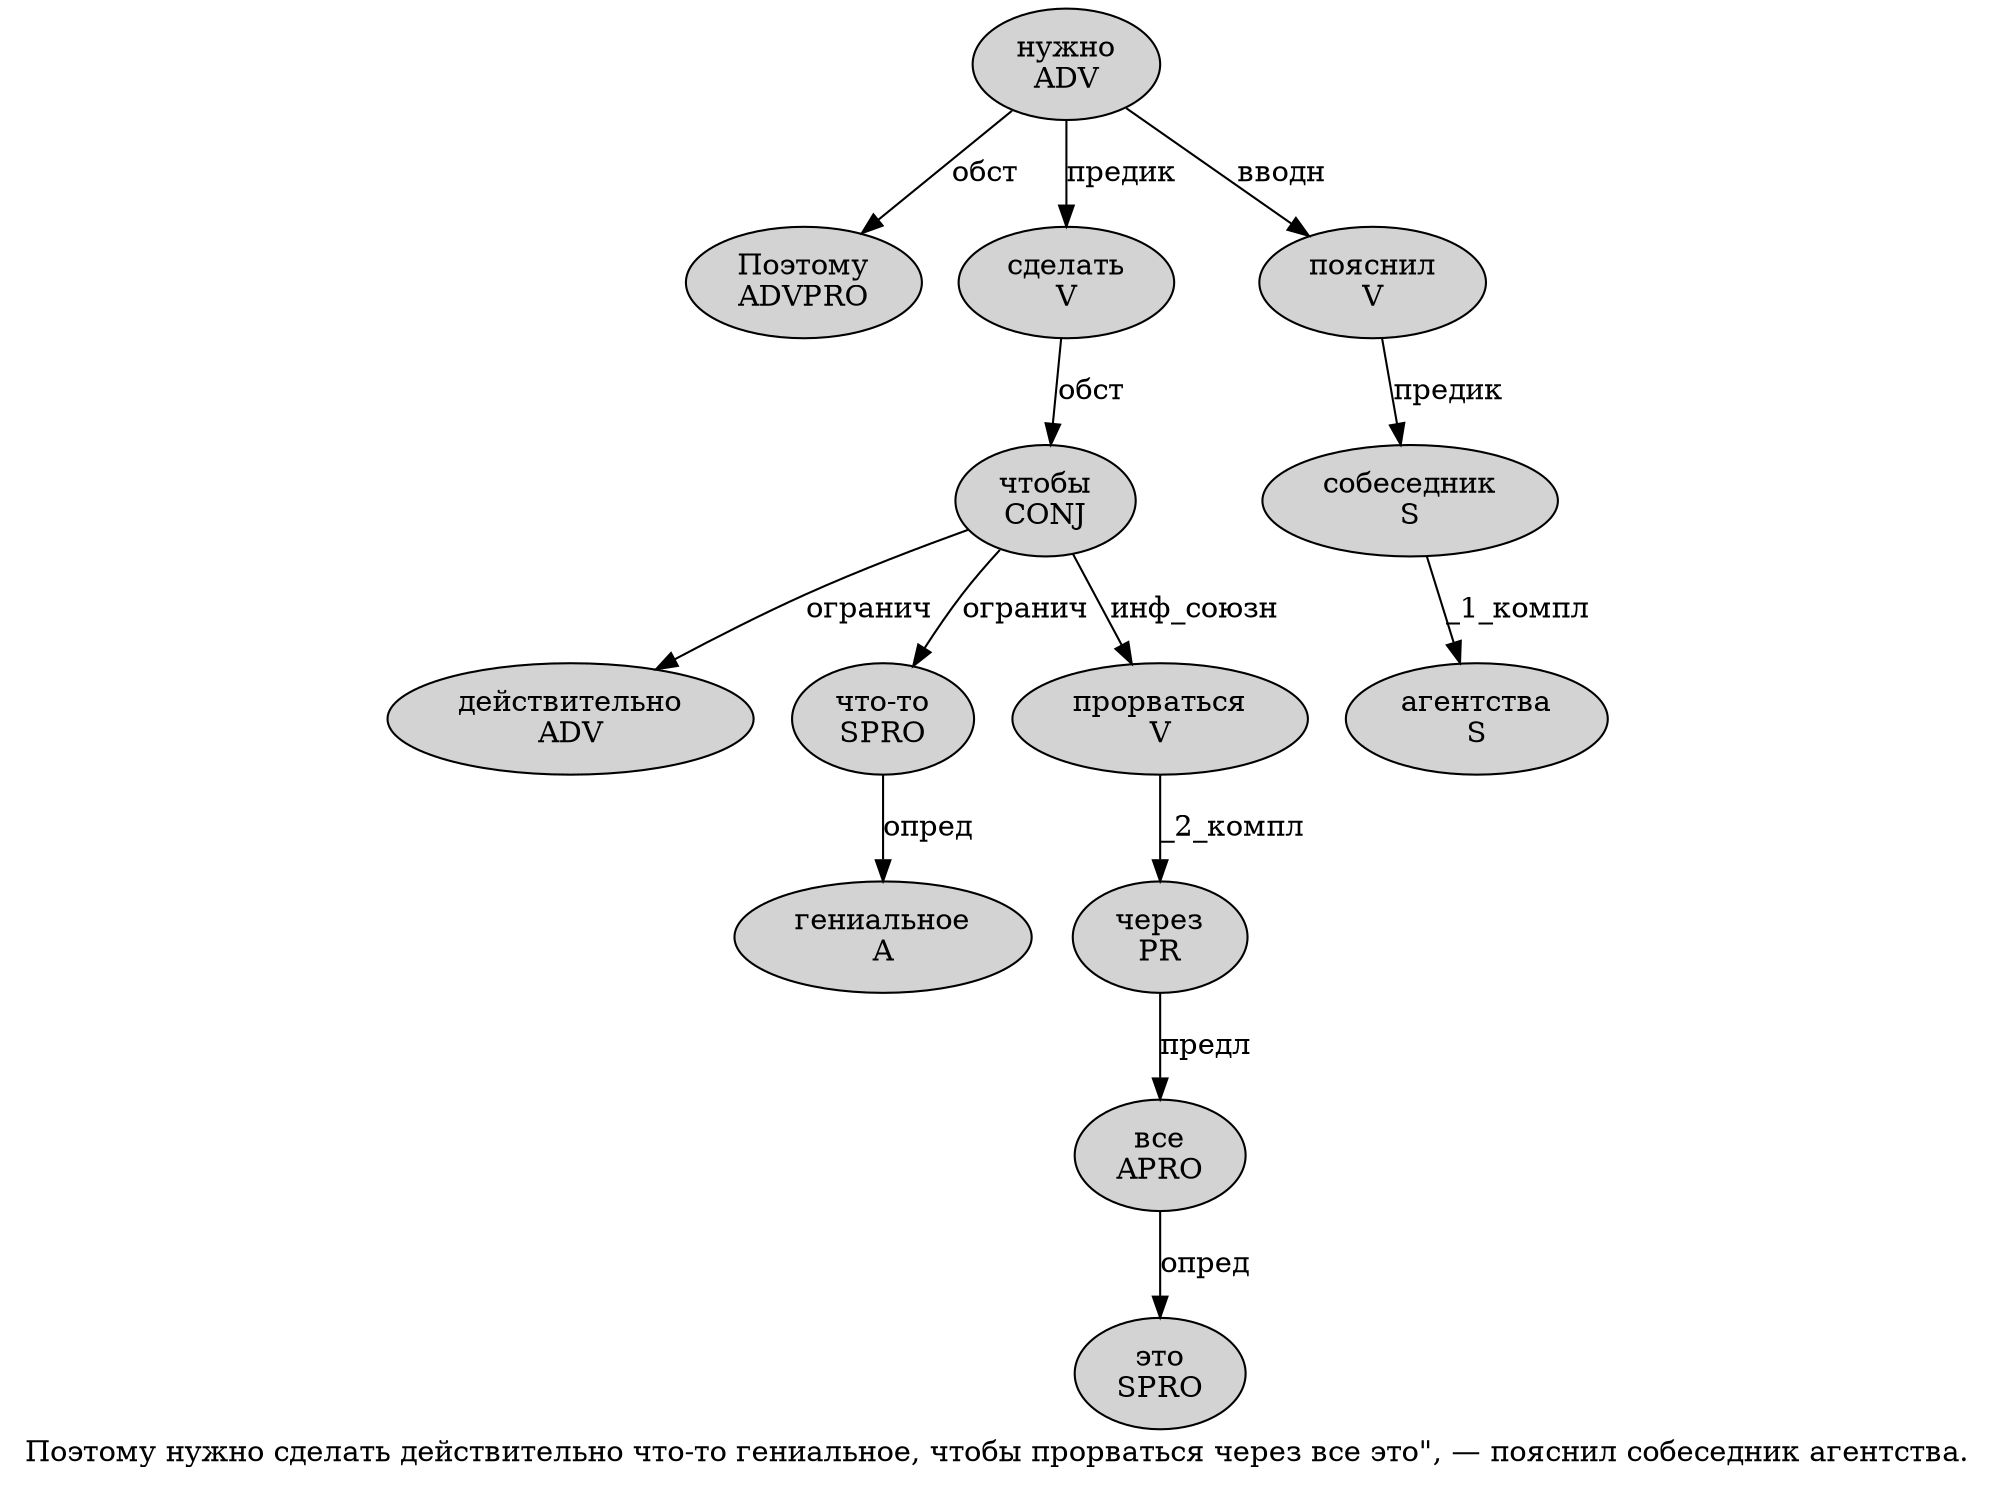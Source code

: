 digraph SENTENCE_1506 {
	graph [label="Поэтому нужно сделать действительно что-то гениальное, чтобы прорваться через все это\", — пояснил собеседник агентства."]
	node [style=filled]
		0 [label="Поэтому
ADVPRO" color="" fillcolor=lightgray penwidth=1 shape=ellipse]
		1 [label="нужно
ADV" color="" fillcolor=lightgray penwidth=1 shape=ellipse]
		2 [label="сделать
V" color="" fillcolor=lightgray penwidth=1 shape=ellipse]
		3 [label="действительно
ADV" color="" fillcolor=lightgray penwidth=1 shape=ellipse]
		4 [label="что-то
SPRO" color="" fillcolor=lightgray penwidth=1 shape=ellipse]
		5 [label="гениальное
A" color="" fillcolor=lightgray penwidth=1 shape=ellipse]
		7 [label="чтобы
CONJ" color="" fillcolor=lightgray penwidth=1 shape=ellipse]
		8 [label="прорваться
V" color="" fillcolor=lightgray penwidth=1 shape=ellipse]
		9 [label="через
PR" color="" fillcolor=lightgray penwidth=1 shape=ellipse]
		10 [label="все
APRO" color="" fillcolor=lightgray penwidth=1 shape=ellipse]
		11 [label="это
SPRO" color="" fillcolor=lightgray penwidth=1 shape=ellipse]
		15 [label="пояснил
V" color="" fillcolor=lightgray penwidth=1 shape=ellipse]
		16 [label="собеседник
S" color="" fillcolor=lightgray penwidth=1 shape=ellipse]
		17 [label="агентства
S" color="" fillcolor=lightgray penwidth=1 shape=ellipse]
			4 -> 5 [label="опред"]
			16 -> 17 [label="_1_компл"]
			8 -> 9 [label="_2_компл"]
			10 -> 11 [label="опред"]
			15 -> 16 [label="предик"]
			2 -> 7 [label="обст"]
			1 -> 0 [label="обст"]
			1 -> 2 [label="предик"]
			1 -> 15 [label="вводн"]
			9 -> 10 [label="предл"]
			7 -> 3 [label="огранич"]
			7 -> 4 [label="огранич"]
			7 -> 8 [label="инф_союзн"]
}